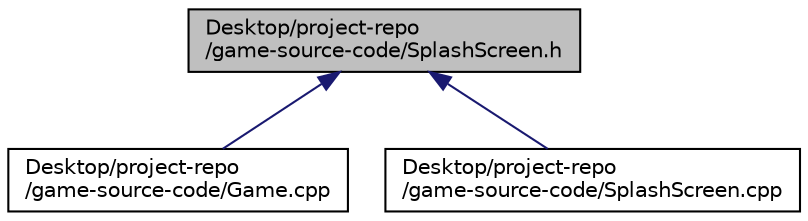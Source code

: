 digraph "Desktop/project-repo/game-source-code/SplashScreen.h"
{
  edge [fontname="Helvetica",fontsize="10",labelfontname="Helvetica",labelfontsize="10"];
  node [fontname="Helvetica",fontsize="10",shape=record];
  Node15 [label="Desktop/project-repo\l/game-source-code/SplashScreen.h",height=0.2,width=0.4,color="black", fillcolor="grey75", style="filled", fontcolor="black"];
  Node15 -> Node16 [dir="back",color="midnightblue",fontsize="10",style="solid",fontname="Helvetica"];
  Node16 [label="Desktop/project-repo\l/game-source-code/Game.cpp",height=0.2,width=0.4,color="black", fillcolor="white", style="filled",URL="$_game_8cpp.html"];
  Node15 -> Node17 [dir="back",color="midnightblue",fontsize="10",style="solid",fontname="Helvetica"];
  Node17 [label="Desktop/project-repo\l/game-source-code/SplashScreen.cpp",height=0.2,width=0.4,color="black", fillcolor="white", style="filled",URL="$_splash_screen_8cpp.html"];
}
